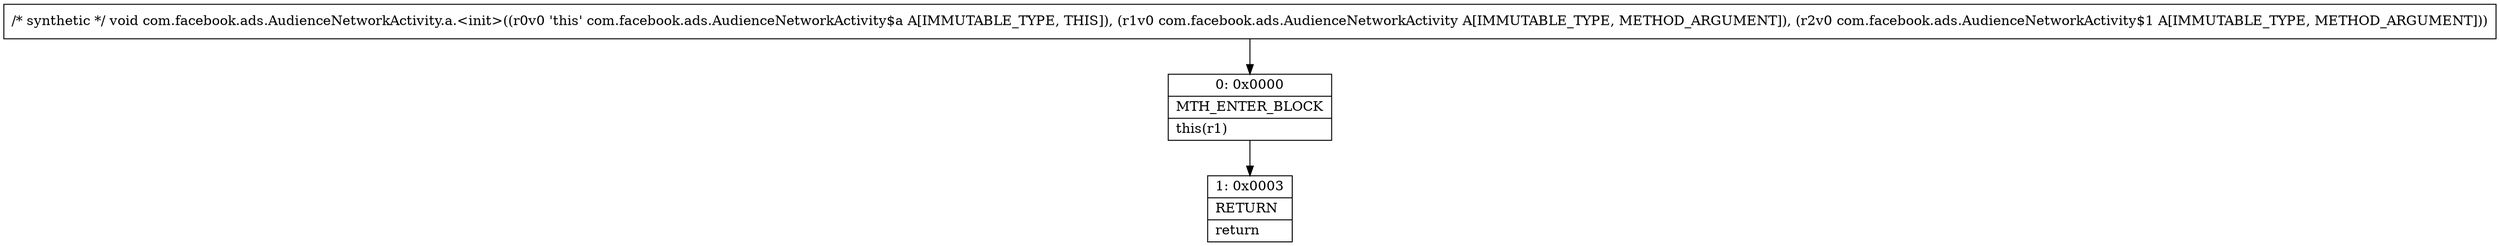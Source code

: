 digraph "CFG forcom.facebook.ads.AudienceNetworkActivity.a.\<init\>(Lcom\/facebook\/ads\/AudienceNetworkActivity;Lcom\/facebook\/ads\/AudienceNetworkActivity$1;)V" {
Node_0 [shape=record,label="{0\:\ 0x0000|MTH_ENTER_BLOCK\l|this(r1)\l}"];
Node_1 [shape=record,label="{1\:\ 0x0003|RETURN\l|return\l}"];
MethodNode[shape=record,label="{\/* synthetic *\/ void com.facebook.ads.AudienceNetworkActivity.a.\<init\>((r0v0 'this' com.facebook.ads.AudienceNetworkActivity$a A[IMMUTABLE_TYPE, THIS]), (r1v0 com.facebook.ads.AudienceNetworkActivity A[IMMUTABLE_TYPE, METHOD_ARGUMENT]), (r2v0 com.facebook.ads.AudienceNetworkActivity$1 A[IMMUTABLE_TYPE, METHOD_ARGUMENT])) }"];
MethodNode -> Node_0;
Node_0 -> Node_1;
}

